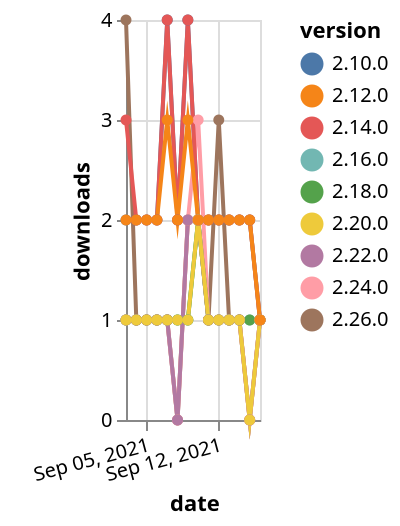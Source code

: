 {"$schema": "https://vega.github.io/schema/vega-lite/v5.json", "description": "A simple bar chart with embedded data.", "data": {"values": [{"date": "2021-09-03", "total": 252, "delta": 1, "version": "2.16.0"}, {"date": "2021-09-04", "total": 253, "delta": 1, "version": "2.16.0"}, {"date": "2021-09-05", "total": 254, "delta": 1, "version": "2.16.0"}, {"date": "2021-09-06", "total": 255, "delta": 1, "version": "2.16.0"}, {"date": "2021-09-07", "total": 256, "delta": 1, "version": "2.16.0"}, {"date": "2021-09-08", "total": 257, "delta": 1, "version": "2.16.0"}, {"date": "2021-09-09", "total": 258, "delta": 1, "version": "2.16.0"}, {"date": "2021-09-10", "total": 260, "delta": 2, "version": "2.16.0"}, {"date": "2021-09-11", "total": 261, "delta": 1, "version": "2.16.0"}, {"date": "2021-09-12", "total": 262, "delta": 1, "version": "2.16.0"}, {"date": "2021-09-13", "total": 263, "delta": 1, "version": "2.16.0"}, {"date": "2021-09-14", "total": 264, "delta": 1, "version": "2.16.0"}, {"date": "2021-09-15", "total": 265, "delta": 1, "version": "2.16.0"}, {"date": "2021-09-16", "total": 266, "delta": 1, "version": "2.16.0"}, {"date": "2021-09-03", "total": 130, "delta": 4, "version": "2.26.0"}, {"date": "2021-09-04", "total": 131, "delta": 1, "version": "2.26.0"}, {"date": "2021-09-05", "total": 132, "delta": 1, "version": "2.26.0"}, {"date": "2021-09-06", "total": 133, "delta": 1, "version": "2.26.0"}, {"date": "2021-09-07", "total": 134, "delta": 1, "version": "2.26.0"}, {"date": "2021-09-08", "total": 134, "delta": 0, "version": "2.26.0"}, {"date": "2021-09-09", "total": 136, "delta": 2, "version": "2.26.0"}, {"date": "2021-09-10", "total": 138, "delta": 2, "version": "2.26.0"}, {"date": "2021-09-11", "total": 139, "delta": 1, "version": "2.26.0"}, {"date": "2021-09-12", "total": 142, "delta": 3, "version": "2.26.0"}, {"date": "2021-09-13", "total": 143, "delta": 1, "version": "2.26.0"}, {"date": "2021-09-14", "total": 144, "delta": 1, "version": "2.26.0"}, {"date": "2021-09-15", "total": 144, "delta": 0, "version": "2.26.0"}, {"date": "2021-09-16", "total": 145, "delta": 1, "version": "2.26.0"}, {"date": "2021-09-03", "total": 3049, "delta": 2, "version": "2.10.0"}, {"date": "2021-09-04", "total": 3051, "delta": 2, "version": "2.10.0"}, {"date": "2021-09-05", "total": 3053, "delta": 2, "version": "2.10.0"}, {"date": "2021-09-06", "total": 3055, "delta": 2, "version": "2.10.0"}, {"date": "2021-09-07", "total": 3059, "delta": 4, "version": "2.10.0"}, {"date": "2021-09-08", "total": 3061, "delta": 2, "version": "2.10.0"}, {"date": "2021-09-09", "total": 3065, "delta": 4, "version": "2.10.0"}, {"date": "2021-09-10", "total": 3067, "delta": 2, "version": "2.10.0"}, {"date": "2021-09-11", "total": 3069, "delta": 2, "version": "2.10.0"}, {"date": "2021-09-12", "total": 3071, "delta": 2, "version": "2.10.0"}, {"date": "2021-09-13", "total": 3073, "delta": 2, "version": "2.10.0"}, {"date": "2021-09-14", "total": 3075, "delta": 2, "version": "2.10.0"}, {"date": "2021-09-15", "total": 3077, "delta": 2, "version": "2.10.0"}, {"date": "2021-09-16", "total": 3078, "delta": 1, "version": "2.10.0"}, {"date": "2021-09-03", "total": 199, "delta": 1, "version": "2.24.0"}, {"date": "2021-09-04", "total": 200, "delta": 1, "version": "2.24.0"}, {"date": "2021-09-05", "total": 201, "delta": 1, "version": "2.24.0"}, {"date": "2021-09-06", "total": 202, "delta": 1, "version": "2.24.0"}, {"date": "2021-09-07", "total": 203, "delta": 1, "version": "2.24.0"}, {"date": "2021-09-08", "total": 203, "delta": 0, "version": "2.24.0"}, {"date": "2021-09-09", "total": 205, "delta": 2, "version": "2.24.0"}, {"date": "2021-09-10", "total": 208, "delta": 3, "version": "2.24.0"}, {"date": "2021-09-11", "total": 209, "delta": 1, "version": "2.24.0"}, {"date": "2021-09-12", "total": 210, "delta": 1, "version": "2.24.0"}, {"date": "2021-09-13", "total": 211, "delta": 1, "version": "2.24.0"}, {"date": "2021-09-14", "total": 212, "delta": 1, "version": "2.24.0"}, {"date": "2021-09-15", "total": 212, "delta": 0, "version": "2.24.0"}, {"date": "2021-09-16", "total": 213, "delta": 1, "version": "2.24.0"}, {"date": "2021-09-03", "total": 199, "delta": 1, "version": "2.18.0"}, {"date": "2021-09-04", "total": 200, "delta": 1, "version": "2.18.0"}, {"date": "2021-09-05", "total": 201, "delta": 1, "version": "2.18.0"}, {"date": "2021-09-06", "total": 202, "delta": 1, "version": "2.18.0"}, {"date": "2021-09-07", "total": 203, "delta": 1, "version": "2.18.0"}, {"date": "2021-09-08", "total": 204, "delta": 1, "version": "2.18.0"}, {"date": "2021-09-09", "total": 205, "delta": 1, "version": "2.18.0"}, {"date": "2021-09-10", "total": 207, "delta": 2, "version": "2.18.0"}, {"date": "2021-09-11", "total": 208, "delta": 1, "version": "2.18.0"}, {"date": "2021-09-12", "total": 209, "delta": 1, "version": "2.18.0"}, {"date": "2021-09-13", "total": 210, "delta": 1, "version": "2.18.0"}, {"date": "2021-09-14", "total": 211, "delta": 1, "version": "2.18.0"}, {"date": "2021-09-15", "total": 212, "delta": 1, "version": "2.18.0"}, {"date": "2021-09-16", "total": 213, "delta": 1, "version": "2.18.0"}, {"date": "2021-09-03", "total": 2469, "delta": 3, "version": "2.14.0"}, {"date": "2021-09-04", "total": 2471, "delta": 2, "version": "2.14.0"}, {"date": "2021-09-05", "total": 2473, "delta": 2, "version": "2.14.0"}, {"date": "2021-09-06", "total": 2475, "delta": 2, "version": "2.14.0"}, {"date": "2021-09-07", "total": 2479, "delta": 4, "version": "2.14.0"}, {"date": "2021-09-08", "total": 2481, "delta": 2, "version": "2.14.0"}, {"date": "2021-09-09", "total": 2485, "delta": 4, "version": "2.14.0"}, {"date": "2021-09-10", "total": 2487, "delta": 2, "version": "2.14.0"}, {"date": "2021-09-11", "total": 2489, "delta": 2, "version": "2.14.0"}, {"date": "2021-09-12", "total": 2491, "delta": 2, "version": "2.14.0"}, {"date": "2021-09-13", "total": 2493, "delta": 2, "version": "2.14.0"}, {"date": "2021-09-14", "total": 2495, "delta": 2, "version": "2.14.0"}, {"date": "2021-09-15", "total": 2497, "delta": 2, "version": "2.14.0"}, {"date": "2021-09-16", "total": 2498, "delta": 1, "version": "2.14.0"}, {"date": "2021-09-03", "total": 174, "delta": 1, "version": "2.22.0"}, {"date": "2021-09-04", "total": 175, "delta": 1, "version": "2.22.0"}, {"date": "2021-09-05", "total": 176, "delta": 1, "version": "2.22.0"}, {"date": "2021-09-06", "total": 177, "delta": 1, "version": "2.22.0"}, {"date": "2021-09-07", "total": 178, "delta": 1, "version": "2.22.0"}, {"date": "2021-09-08", "total": 178, "delta": 0, "version": "2.22.0"}, {"date": "2021-09-09", "total": 180, "delta": 2, "version": "2.22.0"}, {"date": "2021-09-10", "total": 182, "delta": 2, "version": "2.22.0"}, {"date": "2021-09-11", "total": 183, "delta": 1, "version": "2.22.0"}, {"date": "2021-09-12", "total": 184, "delta": 1, "version": "2.22.0"}, {"date": "2021-09-13", "total": 185, "delta": 1, "version": "2.22.0"}, {"date": "2021-09-14", "total": 186, "delta": 1, "version": "2.22.0"}, {"date": "2021-09-15", "total": 186, "delta": 0, "version": "2.22.0"}, {"date": "2021-09-16", "total": 187, "delta": 1, "version": "2.22.0"}, {"date": "2021-09-03", "total": 190, "delta": 1, "version": "2.20.0"}, {"date": "2021-09-04", "total": 191, "delta": 1, "version": "2.20.0"}, {"date": "2021-09-05", "total": 192, "delta": 1, "version": "2.20.0"}, {"date": "2021-09-06", "total": 193, "delta": 1, "version": "2.20.0"}, {"date": "2021-09-07", "total": 194, "delta": 1, "version": "2.20.0"}, {"date": "2021-09-08", "total": 195, "delta": 1, "version": "2.20.0"}, {"date": "2021-09-09", "total": 196, "delta": 1, "version": "2.20.0"}, {"date": "2021-09-10", "total": 198, "delta": 2, "version": "2.20.0"}, {"date": "2021-09-11", "total": 199, "delta": 1, "version": "2.20.0"}, {"date": "2021-09-12", "total": 200, "delta": 1, "version": "2.20.0"}, {"date": "2021-09-13", "total": 201, "delta": 1, "version": "2.20.0"}, {"date": "2021-09-14", "total": 202, "delta": 1, "version": "2.20.0"}, {"date": "2021-09-15", "total": 202, "delta": 0, "version": "2.20.0"}, {"date": "2021-09-16", "total": 203, "delta": 1, "version": "2.20.0"}, {"date": "2021-09-03", "total": 2572, "delta": 2, "version": "2.12.0"}, {"date": "2021-09-04", "total": 2574, "delta": 2, "version": "2.12.0"}, {"date": "2021-09-05", "total": 2576, "delta": 2, "version": "2.12.0"}, {"date": "2021-09-06", "total": 2578, "delta": 2, "version": "2.12.0"}, {"date": "2021-09-07", "total": 2581, "delta": 3, "version": "2.12.0"}, {"date": "2021-09-08", "total": 2583, "delta": 2, "version": "2.12.0"}, {"date": "2021-09-09", "total": 2586, "delta": 3, "version": "2.12.0"}, {"date": "2021-09-10", "total": 2588, "delta": 2, "version": "2.12.0"}, {"date": "2021-09-11", "total": 2590, "delta": 2, "version": "2.12.0"}, {"date": "2021-09-12", "total": 2592, "delta": 2, "version": "2.12.0"}, {"date": "2021-09-13", "total": 2594, "delta": 2, "version": "2.12.0"}, {"date": "2021-09-14", "total": 2596, "delta": 2, "version": "2.12.0"}, {"date": "2021-09-15", "total": 2598, "delta": 2, "version": "2.12.0"}, {"date": "2021-09-16", "total": 2599, "delta": 1, "version": "2.12.0"}]}, "width": "container", "mark": {"type": "line", "point": {"filled": true}}, "encoding": {"x": {"field": "date", "type": "temporal", "timeUnit": "yearmonthdate", "title": "date", "axis": {"labelAngle": -15}}, "y": {"field": "delta", "type": "quantitative", "title": "downloads"}, "color": {"field": "version", "type": "nominal"}, "tooltip": {"field": "delta"}}}